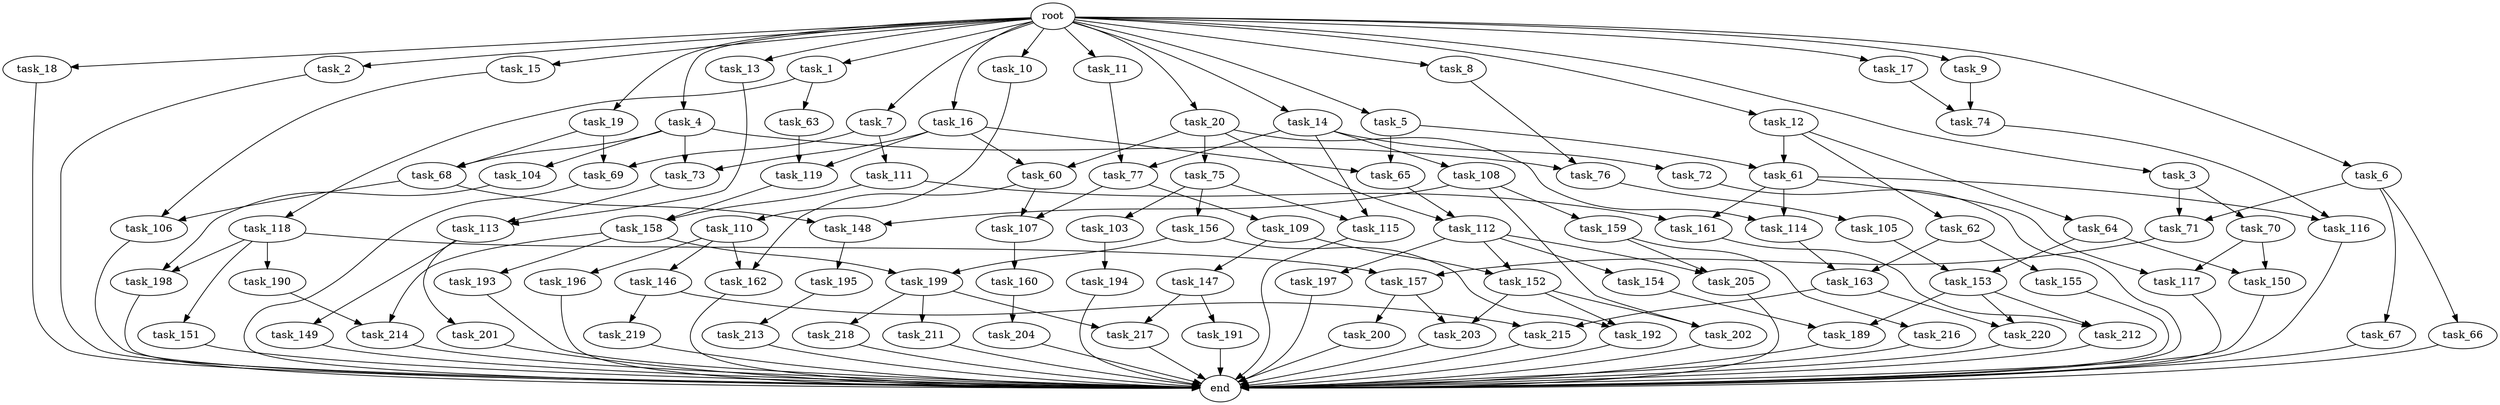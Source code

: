 digraph G {
  task_214 [size="8933531975.680000"];
  task_19 [size="10.240000"];
  task_8 [size="10.240000"];
  end [size="0.000000"];
  task_156 [size="4209067950.080000"];
  task_108 [size="5497558138.880000"];
  task_191 [size="2147483648.000000"];
  task_15 [size="10.240000"];
  task_151 [size="4209067950.080000"];
  task_105 [size="3092376453.120000"];
  task_18 [size="10.240000"];
  task_195 [size="1374389534.720000"];
  task_154 [size="5497558138.880000"];
  task_73 [size="14087492730.880001"];
  task_16 [size="10.240000"];
  task_110 [size="3092376453.120000"];
  task_68 [size="10995116277.760000"];
  task_61 [size="3521873182.720000"];
  task_217 [size="7645041786.880000"];
  task_74 [size="7301444403.200000"];
  task_158 [size="15547781611.520000"];
  task_1 [size="10.240000"];
  task_64 [size="1374389534.720000"];
  task_160 [size="5497558138.880000"];
  task_11 [size="10.240000"];
  task_62 [size="1374389534.720000"];
  task_107 [size="2491081031.680000"];
  task_2 [size="10.240000"];
  task_10 [size="10.240000"];
  task_66 [size="2147483648.000000"];
  task_109 [size="343597383.680000"];
  task_211 [size="5497558138.880000"];
  task_215 [size="12799002542.080000"];
  task_72 [size="5497558138.880000"];
  task_17 [size="10.240000"];
  task_147 [size="1374389534.720000"];
  task_199 [size="8933531975.680000"];
  task_155 [size="4209067950.080000"];
  task_67 [size="2147483648.000000"];
  task_150 [size="9363028705.280001"];
  task_218 [size="5497558138.880000"];
  task_203 [size="12455405158.400000"];
  task_116 [size="7301444403.200000"];
  task_157 [size="5583457484.800000"];
  task_106 [size="2920577761.280000"];
  task_12 [size="10.240000"];
  task_77 [size="5841155522.560000"];
  task_146 [size="6957847019.520000"];
  task_194 [size="6957847019.520000"];
  task_197 [size="5497558138.880000"];
  task_114 [size="1116691496.960000"];
  task_149 [size="4209067950.080000"];
  task_104 [size="5497558138.880000"];
  task_9 [size="10.240000"];
  task_148 [size="2491081031.680000"];
  task_159 [size="343597383.680000"];
  task_163 [size="8418135900.160000"];
  task_192 [size="7301444403.200000"];
  task_202 [size="7301444403.200000"];
  task_69 [size="10995116277.760000"];
  task_118 [size="4209067950.080000"];
  task_196 [size="6957847019.520000"];
  task_201 [size="4209067950.080000"];
  task_65 [size="10737418240.000000"];
  task_212 [size="10050223472.639999"];
  task_198 [size="8418135900.160000"];
  task_20 [size="10.240000"];
  task_13 [size="10.240000"];
  task_193 [size="8589934592.000000"];
  task_152 [size="6871947673.600000"];
  task_3 [size="10.240000"];
  task_216 [size="6957847019.520000"];
  task_5 [size="10.240000"];
  task_220 [size="7301444403.200000"];
  task_189 [size="3865470566.400000"];
  task_76 [size="7645041786.880000"];
  task_115 [size="9706626088.960001"];
  task_190 [size="4209067950.080000"];
  task_161 [size="7301444403.200000"];
  task_14 [size="10.240000"];
  task_219 [size="8589934592.000000"];
  task_4 [size="10.240000"];
  task_119 [size="8933531975.680000"];
  task_200 [size="5497558138.880000"];
  task_113 [size="8589934592.000000"];
  task_112 [size="1116691496.960000"];
  task_205 [size="12455405158.400000"];
  task_153 [size="8933531975.680000"];
  root [size="0.000000"];
  task_60 [size="9363028705.280001"];
  task_6 [size="10.240000"];
  task_103 [size="4209067950.080000"];
  task_70 [size="3092376453.120000"];
  task_117 [size="1116691496.960000"];
  task_162 [size="9105330667.520000"];
  task_213 [size="5497558138.880000"];
  task_111 [size="5497558138.880000"];
  task_204 [size="3092376453.120000"];
  task_63 [size="4209067950.080000"];
  task_7 [size="10.240000"];
  task_71 [size="5239860101.120000"];
  task_75 [size="773094113.280000"];

  task_214 -> end [size="1.000000"];
  task_19 -> task_69 [size="536870912.000000"];
  task_19 -> task_68 [size="536870912.000000"];
  task_8 -> task_76 [size="209715200.000000"];
  task_156 -> task_199 [size="33554432.000000"];
  task_156 -> task_192 [size="33554432.000000"];
  task_108 -> task_202 [size="33554432.000000"];
  task_108 -> task_148 [size="33554432.000000"];
  task_108 -> task_159 [size="33554432.000000"];
  task_191 -> end [size="1.000000"];
  task_15 -> task_106 [size="75497472.000000"];
  task_151 -> end [size="1.000000"];
  task_105 -> task_153 [size="33554432.000000"];
  task_18 -> end [size="1.000000"];
  task_195 -> task_213 [size="536870912.000000"];
  task_154 -> task_189 [size="75497472.000000"];
  task_73 -> task_113 [size="301989888.000000"];
  task_16 -> task_73 [size="838860800.000000"];
  task_16 -> task_60 [size="838860800.000000"];
  task_16 -> task_119 [size="838860800.000000"];
  task_16 -> task_65 [size="838860800.000000"];
  task_110 -> task_162 [size="679477248.000000"];
  task_110 -> task_146 [size="679477248.000000"];
  task_110 -> task_196 [size="679477248.000000"];
  task_68 -> task_106 [size="209715200.000000"];
  task_68 -> task_148 [size="209715200.000000"];
  task_61 -> task_161 [size="33554432.000000"];
  task_61 -> task_116 [size="33554432.000000"];
  task_61 -> task_114 [size="33554432.000000"];
  task_61 -> task_117 [size="33554432.000000"];
  task_217 -> end [size="1.000000"];
  task_74 -> task_116 [size="679477248.000000"];
  task_158 -> task_193 [size="838860800.000000"];
  task_158 -> task_199 [size="838860800.000000"];
  task_158 -> task_214 [size="838860800.000000"];
  task_1 -> task_63 [size="411041792.000000"];
  task_1 -> task_118 [size="411041792.000000"];
  task_64 -> task_153 [size="838860800.000000"];
  task_64 -> task_150 [size="838860800.000000"];
  task_160 -> task_204 [size="301989888.000000"];
  task_11 -> task_77 [size="33554432.000000"];
  task_62 -> task_155 [size="411041792.000000"];
  task_62 -> task_163 [size="411041792.000000"];
  task_107 -> task_160 [size="536870912.000000"];
  task_2 -> end [size="1.000000"];
  task_10 -> task_110 [size="301989888.000000"];
  task_66 -> end [size="1.000000"];
  task_109 -> task_152 [size="134217728.000000"];
  task_109 -> task_147 [size="134217728.000000"];
  task_211 -> end [size="1.000000"];
  task_215 -> end [size="1.000000"];
  task_72 -> end [size="1.000000"];
  task_17 -> task_74 [size="33554432.000000"];
  task_147 -> task_217 [size="209715200.000000"];
  task_147 -> task_191 [size="209715200.000000"];
  task_199 -> task_218 [size="536870912.000000"];
  task_199 -> task_211 [size="536870912.000000"];
  task_199 -> task_217 [size="536870912.000000"];
  task_155 -> end [size="1.000000"];
  task_67 -> end [size="1.000000"];
  task_150 -> end [size="1.000000"];
  task_218 -> end [size="1.000000"];
  task_203 -> end [size="1.000000"];
  task_116 -> end [size="1.000000"];
  task_157 -> task_203 [size="536870912.000000"];
  task_157 -> task_200 [size="536870912.000000"];
  task_106 -> end [size="1.000000"];
  task_12 -> task_61 [size="134217728.000000"];
  task_12 -> task_62 [size="134217728.000000"];
  task_12 -> task_64 [size="134217728.000000"];
  task_77 -> task_107 [size="33554432.000000"];
  task_77 -> task_109 [size="33554432.000000"];
  task_146 -> task_215 [size="838860800.000000"];
  task_146 -> task_219 [size="838860800.000000"];
  task_194 -> end [size="1.000000"];
  task_197 -> end [size="1.000000"];
  task_114 -> task_163 [size="411041792.000000"];
  task_149 -> end [size="1.000000"];
  task_104 -> task_198 [size="411041792.000000"];
  task_9 -> task_74 [size="679477248.000000"];
  task_148 -> task_195 [size="134217728.000000"];
  task_159 -> task_205 [size="679477248.000000"];
  task_159 -> task_216 [size="679477248.000000"];
  task_163 -> task_215 [size="411041792.000000"];
  task_163 -> task_220 [size="411041792.000000"];
  task_192 -> end [size="1.000000"];
  task_202 -> end [size="1.000000"];
  task_69 -> end [size="1.000000"];
  task_118 -> task_190 [size="411041792.000000"];
  task_118 -> task_151 [size="411041792.000000"];
  task_118 -> task_157 [size="411041792.000000"];
  task_118 -> task_198 [size="411041792.000000"];
  task_196 -> end [size="1.000000"];
  task_201 -> end [size="1.000000"];
  task_65 -> task_112 [size="33554432.000000"];
  task_212 -> end [size="1.000000"];
  task_198 -> end [size="1.000000"];
  task_20 -> task_75 [size="75497472.000000"];
  task_20 -> task_60 [size="75497472.000000"];
  task_20 -> task_112 [size="75497472.000000"];
  task_20 -> task_114 [size="75497472.000000"];
  task_13 -> task_113 [size="536870912.000000"];
  task_193 -> end [size="1.000000"];
  task_152 -> task_202 [size="679477248.000000"];
  task_152 -> task_203 [size="679477248.000000"];
  task_152 -> task_192 [size="679477248.000000"];
  task_3 -> task_70 [size="301989888.000000"];
  task_3 -> task_71 [size="301989888.000000"];
  task_216 -> end [size="1.000000"];
  task_5 -> task_61 [size="209715200.000000"];
  task_5 -> task_65 [size="209715200.000000"];
  task_220 -> end [size="1.000000"];
  task_189 -> end [size="1.000000"];
  task_76 -> task_105 [size="301989888.000000"];
  task_115 -> end [size="1.000000"];
  task_190 -> task_214 [size="33554432.000000"];
  task_161 -> task_212 [size="679477248.000000"];
  task_14 -> task_72 [size="536870912.000000"];
  task_14 -> task_77 [size="536870912.000000"];
  task_14 -> task_115 [size="536870912.000000"];
  task_14 -> task_108 [size="536870912.000000"];
  task_219 -> end [size="1.000000"];
  task_4 -> task_104 [size="536870912.000000"];
  task_4 -> task_68 [size="536870912.000000"];
  task_4 -> task_76 [size="536870912.000000"];
  task_4 -> task_73 [size="536870912.000000"];
  task_119 -> task_158 [size="838860800.000000"];
  task_200 -> end [size="1.000000"];
  task_113 -> task_149 [size="411041792.000000"];
  task_113 -> task_201 [size="411041792.000000"];
  task_112 -> task_154 [size="536870912.000000"];
  task_112 -> task_197 [size="536870912.000000"];
  task_112 -> task_152 [size="536870912.000000"];
  task_112 -> task_205 [size="536870912.000000"];
  task_205 -> end [size="1.000000"];
  task_153 -> task_212 [size="301989888.000000"];
  task_153 -> task_189 [size="301989888.000000"];
  task_153 -> task_220 [size="301989888.000000"];
  root -> task_8 [size="1.000000"];
  root -> task_20 [size="1.000000"];
  root -> task_9 [size="1.000000"];
  root -> task_16 [size="1.000000"];
  root -> task_14 [size="1.000000"];
  root -> task_6 [size="1.000000"];
  root -> task_4 [size="1.000000"];
  root -> task_5 [size="1.000000"];
  root -> task_1 [size="1.000000"];
  root -> task_10 [size="1.000000"];
  root -> task_13 [size="1.000000"];
  root -> task_15 [size="1.000000"];
  root -> task_19 [size="1.000000"];
  root -> task_3 [size="1.000000"];
  root -> task_12 [size="1.000000"];
  root -> task_11 [size="1.000000"];
  root -> task_2 [size="1.000000"];
  root -> task_18 [size="1.000000"];
  root -> task_7 [size="1.000000"];
  root -> task_17 [size="1.000000"];
  task_60 -> task_162 [size="209715200.000000"];
  task_60 -> task_107 [size="209715200.000000"];
  task_6 -> task_66 [size="209715200.000000"];
  task_6 -> task_67 [size="209715200.000000"];
  task_6 -> task_71 [size="209715200.000000"];
  task_103 -> task_194 [size="679477248.000000"];
  task_70 -> task_150 [size="75497472.000000"];
  task_70 -> task_117 [size="75497472.000000"];
  task_117 -> end [size="1.000000"];
  task_162 -> end [size="1.000000"];
  task_213 -> end [size="1.000000"];
  task_111 -> task_161 [size="679477248.000000"];
  task_111 -> task_158 [size="679477248.000000"];
  task_204 -> end [size="1.000000"];
  task_63 -> task_119 [size="33554432.000000"];
  task_7 -> task_69 [size="536870912.000000"];
  task_7 -> task_111 [size="536870912.000000"];
  task_71 -> task_157 [size="134217728.000000"];
  task_75 -> task_156 [size="411041792.000000"];
  task_75 -> task_103 [size="411041792.000000"];
  task_75 -> task_115 [size="411041792.000000"];
}

